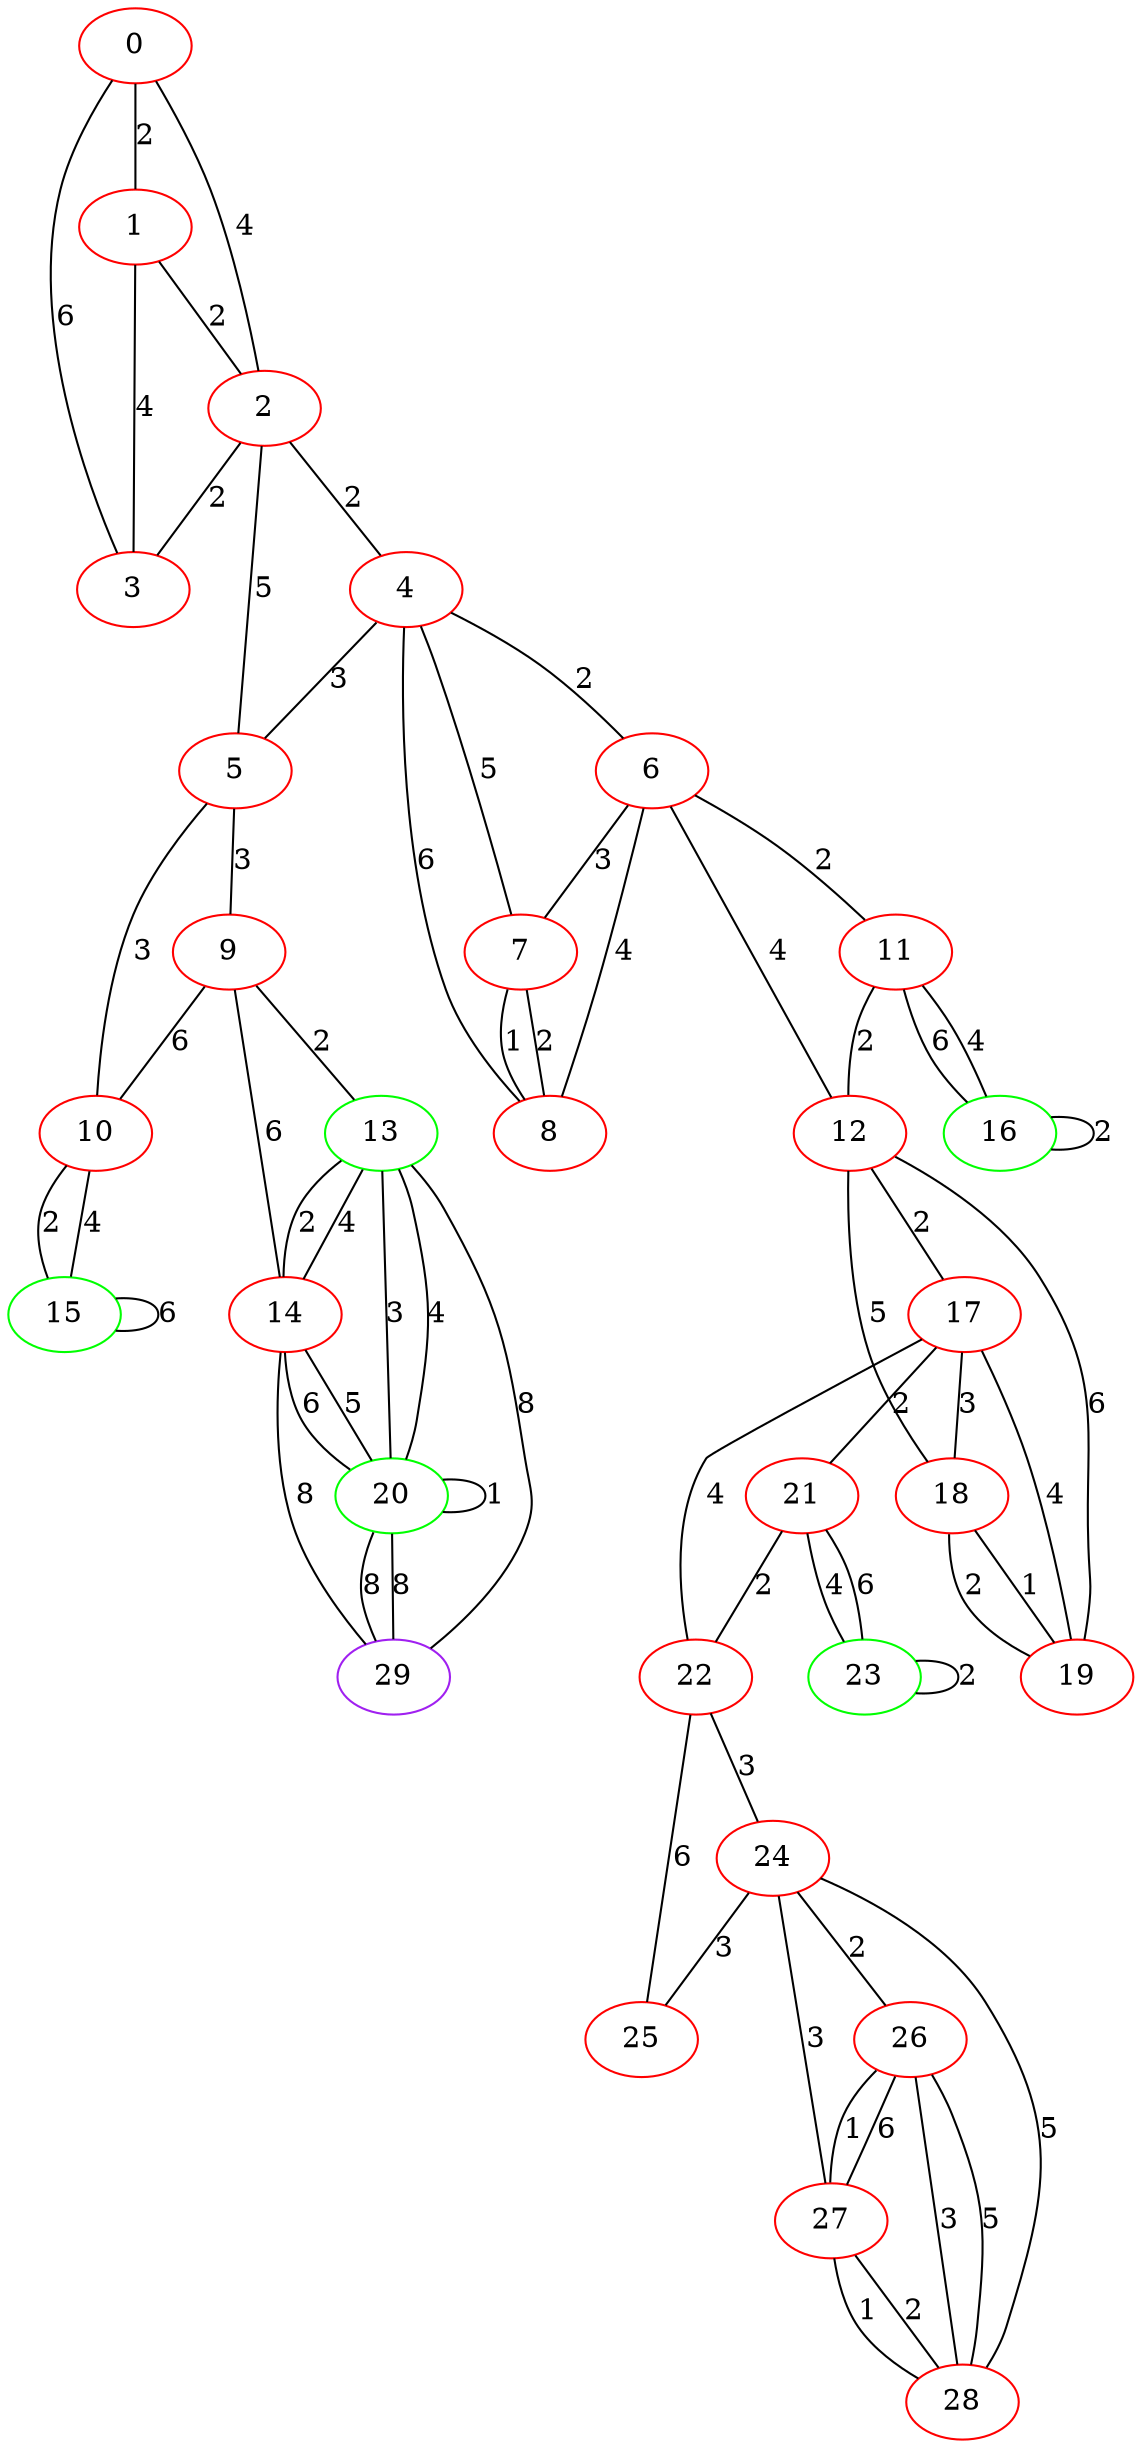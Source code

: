 graph "" {
0 [color=red, weight=1];
1 [color=red, weight=1];
2 [color=red, weight=1];
3 [color=red, weight=1];
4 [color=red, weight=1];
5 [color=red, weight=1];
6 [color=red, weight=1];
7 [color=red, weight=1];
8 [color=red, weight=1];
9 [color=red, weight=1];
10 [color=red, weight=1];
11 [color=red, weight=1];
12 [color=red, weight=1];
13 [color=green, weight=2];
14 [color=red, weight=1];
15 [color=green, weight=2];
16 [color=green, weight=2];
17 [color=red, weight=1];
18 [color=red, weight=1];
19 [color=red, weight=1];
20 [color=green, weight=2];
21 [color=red, weight=1];
22 [color=red, weight=1];
23 [color=green, weight=2];
24 [color=red, weight=1];
25 [color=red, weight=1];
26 [color=red, weight=1];
27 [color=red, weight=1];
28 [color=red, weight=1];
29 [color=purple, weight=4];
0 -- 1  [key=0, label=2];
0 -- 2  [key=0, label=4];
0 -- 3  [key=0, label=6];
1 -- 2  [key=0, label=2];
1 -- 3  [key=0, label=4];
2 -- 3  [key=0, label=2];
2 -- 4  [key=0, label=2];
2 -- 5  [key=0, label=5];
4 -- 8  [key=0, label=6];
4 -- 5  [key=0, label=3];
4 -- 6  [key=0, label=2];
4 -- 7  [key=0, label=5];
5 -- 9  [key=0, label=3];
5 -- 10  [key=0, label=3];
6 -- 8  [key=0, label=4];
6 -- 11  [key=0, label=2];
6 -- 12  [key=0, label=4];
6 -- 7  [key=0, label=3];
7 -- 8  [key=0, label=2];
7 -- 8  [key=1, label=1];
9 -- 10  [key=0, label=6];
9 -- 14  [key=0, label=6];
9 -- 13  [key=0, label=2];
10 -- 15  [key=0, label=2];
10 -- 15  [key=1, label=4];
11 -- 16  [key=0, label=6];
11 -- 16  [key=1, label=4];
11 -- 12  [key=0, label=2];
12 -- 19  [key=0, label=6];
12 -- 17  [key=0, label=2];
12 -- 18  [key=0, label=5];
13 -- 20  [key=0, label=3];
13 -- 20  [key=1, label=4];
13 -- 29  [key=0, label=8];
13 -- 14  [key=0, label=4];
13 -- 14  [key=1, label=2];
14 -- 20  [key=0, label=5];
14 -- 20  [key=1, label=6];
14 -- 29  [key=0, label=8];
15 -- 15  [key=0, label=6];
16 -- 16  [key=0, label=2];
17 -- 18  [key=0, label=3];
17 -- 19  [key=0, label=4];
17 -- 21  [key=0, label=2];
17 -- 22  [key=0, label=4];
18 -- 19  [key=0, label=2];
18 -- 19  [key=1, label=1];
20 -- 20  [key=0, label=1];
20 -- 29  [key=0, label=8];
20 -- 29  [key=1, label=8];
21 -- 22  [key=0, label=2];
21 -- 23  [key=0, label=6];
21 -- 23  [key=1, label=4];
22 -- 24  [key=0, label=3];
22 -- 25  [key=0, label=6];
23 -- 23  [key=0, label=2];
24 -- 25  [key=0, label=3];
24 -- 26  [key=0, label=2];
24 -- 27  [key=0, label=3];
24 -- 28  [key=0, label=5];
26 -- 27  [key=0, label=1];
26 -- 27  [key=1, label=6];
26 -- 28  [key=0, label=3];
26 -- 28  [key=1, label=5];
27 -- 28  [key=0, label=2];
27 -- 28  [key=1, label=1];
}
